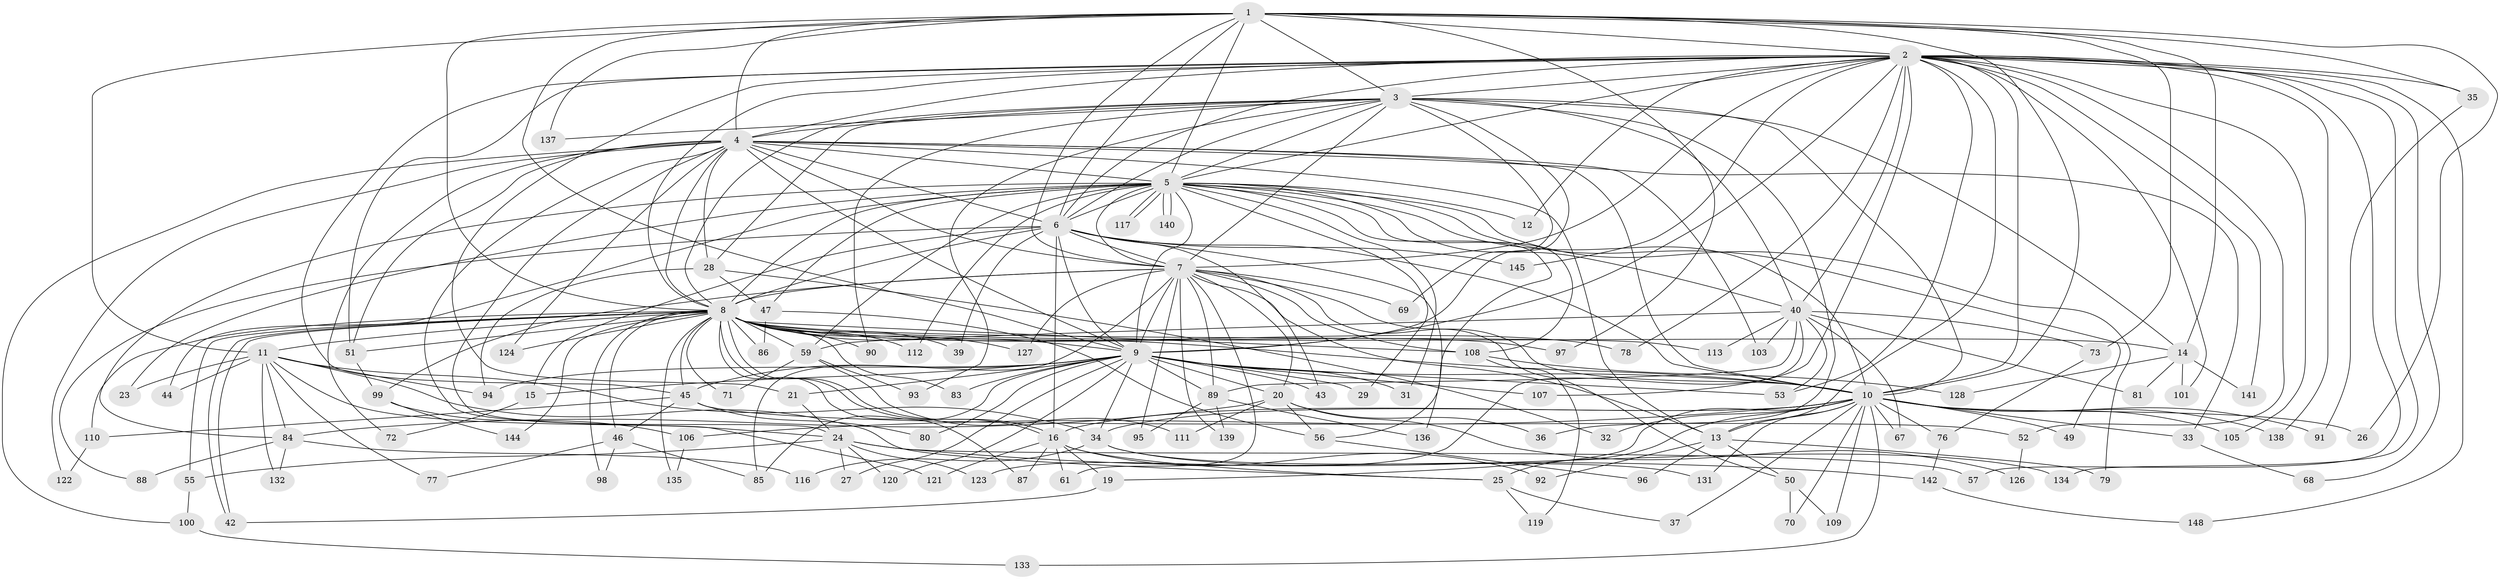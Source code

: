 // Generated by graph-tools (version 1.1) at 2025/23/03/03/25 07:23:42]
// undirected, 119 vertices, 283 edges
graph export_dot {
graph [start="1"]
  node [color=gray90,style=filled];
  1 [super="+60"];
  2 [super="+30"];
  3 [super="+38"];
  4 [super="+54"];
  5 [super="+125"];
  6 [super="+64"];
  7 [super="+17"];
  8 [super="+18"];
  9 [super="+22"];
  10 [super="+118"];
  11 [super="+65"];
  12 [super="+63"];
  13 [super="+58"];
  14 [super="+41"];
  15;
  16 [super="+75"];
  19;
  20 [super="+82"];
  21;
  23;
  24 [super="+48"];
  25;
  26;
  27;
  28;
  29;
  31;
  32;
  33;
  34 [super="+102"];
  35;
  36;
  37;
  39;
  40 [super="+62"];
  42 [super="+143"];
  43;
  44;
  45 [super="+115"];
  46;
  47;
  49;
  50;
  51 [super="+66"];
  52 [super="+74"];
  53 [super="+146"];
  55;
  56;
  57;
  59 [super="+104"];
  61;
  67;
  68;
  69;
  70;
  71;
  72;
  73;
  76;
  77;
  78;
  79;
  80;
  81;
  83;
  84 [super="+114"];
  85 [super="+130"];
  86;
  87;
  88;
  89 [super="+129"];
  90;
  91;
  92;
  93;
  94 [super="+147"];
  95;
  96;
  97;
  98;
  99;
  100;
  101;
  103;
  105;
  106;
  107;
  108;
  109;
  110;
  111;
  112;
  113;
  116;
  117;
  119;
  120;
  121;
  122;
  123;
  124;
  126;
  127;
  128;
  131;
  132;
  133;
  134;
  135;
  136;
  137;
  138;
  139;
  140;
  141;
  142;
  144;
  145;
  148;
  1 -- 2;
  1 -- 3;
  1 -- 4;
  1 -- 5;
  1 -- 6;
  1 -- 7;
  1 -- 8 [weight=2];
  1 -- 9;
  1 -- 10 [weight=2];
  1 -- 11;
  1 -- 14;
  1 -- 26;
  1 -- 35;
  1 -- 73;
  1 -- 97;
  1 -- 137;
  2 -- 3;
  2 -- 4;
  2 -- 5;
  2 -- 6 [weight=2];
  2 -- 7;
  2 -- 8;
  2 -- 9;
  2 -- 10;
  2 -- 12;
  2 -- 21;
  2 -- 35;
  2 -- 40;
  2 -- 51;
  2 -- 52 [weight=2];
  2 -- 53;
  2 -- 57;
  2 -- 68;
  2 -- 78;
  2 -- 101;
  2 -- 105;
  2 -- 107;
  2 -- 134;
  2 -- 138;
  2 -- 141;
  2 -- 145;
  2 -- 148;
  2 -- 45;
  2 -- 13;
  3 -- 4;
  3 -- 5;
  3 -- 6;
  3 -- 7;
  3 -- 8;
  3 -- 9 [weight=2];
  3 -- 10;
  3 -- 14;
  3 -- 28;
  3 -- 36;
  3 -- 40;
  3 -- 137;
  3 -- 69;
  3 -- 90;
  3 -- 93;
  4 -- 5;
  4 -- 6;
  4 -- 7;
  4 -- 8;
  4 -- 9;
  4 -- 10;
  4 -- 24;
  4 -- 28;
  4 -- 33;
  4 -- 51;
  4 -- 72;
  4 -- 100;
  4 -- 103;
  4 -- 121;
  4 -- 122;
  4 -- 124;
  4 -- 13;
  5 -- 6;
  5 -- 7;
  5 -- 8;
  5 -- 9;
  5 -- 10;
  5 -- 12 [weight=2];
  5 -- 23;
  5 -- 29;
  5 -- 31;
  5 -- 44;
  5 -- 47;
  5 -- 49;
  5 -- 56;
  5 -- 79;
  5 -- 112;
  5 -- 117;
  5 -- 117;
  5 -- 140;
  5 -- 140;
  5 -- 108;
  5 -- 40;
  5 -- 84;
  5 -- 59;
  6 -- 7;
  6 -- 8 [weight=2];
  6 -- 9 [weight=2];
  6 -- 10;
  6 -- 15;
  6 -- 39;
  6 -- 43;
  6 -- 88;
  6 -- 136;
  6 -- 145;
  6 -- 16;
  7 -- 8 [weight=2];
  7 -- 9;
  7 -- 10;
  7 -- 13;
  7 -- 20;
  7 -- 50;
  7 -- 61;
  7 -- 69;
  7 -- 89;
  7 -- 95;
  7 -- 99;
  7 -- 108;
  7 -- 127;
  7 -- 139;
  7 -- 85;
  8 -- 9;
  8 -- 10;
  8 -- 11;
  8 -- 16;
  8 -- 16;
  8 -- 39;
  8 -- 42;
  8 -- 42;
  8 -- 45;
  8 -- 46;
  8 -- 55;
  8 -- 59;
  8 -- 71;
  8 -- 78;
  8 -- 83;
  8 -- 86;
  8 -- 87;
  8 -- 90;
  8 -- 108;
  8 -- 110;
  8 -- 112;
  8 -- 113;
  8 -- 124;
  8 -- 127;
  8 -- 135;
  8 -- 144;
  8 -- 97;
  8 -- 98;
  8 -- 14;
  8 -- 51;
  9 -- 10;
  9 -- 15;
  9 -- 20;
  9 -- 21;
  9 -- 27;
  9 -- 29;
  9 -- 31;
  9 -- 34;
  9 -- 53;
  9 -- 80;
  9 -- 83;
  9 -- 85;
  9 -- 89;
  9 -- 120;
  9 -- 107;
  9 -- 43;
  9 -- 45;
  9 -- 94;
  10 -- 13;
  10 -- 19;
  10 -- 25;
  10 -- 26;
  10 -- 32;
  10 -- 33;
  10 -- 37;
  10 -- 49;
  10 -- 67;
  10 -- 70;
  10 -- 76;
  10 -- 91;
  10 -- 105;
  10 -- 106;
  10 -- 109;
  10 -- 131;
  10 -- 133;
  10 -- 138;
  10 -- 16;
  10 -- 34;
  11 -- 23;
  11 -- 34;
  11 -- 44;
  11 -- 77;
  11 -- 84;
  11 -- 94;
  11 -- 132;
  11 -- 24;
  11 -- 25;
  13 -- 50;
  13 -- 79;
  13 -- 92;
  13 -- 96;
  14 -- 81;
  14 -- 101;
  14 -- 128;
  14 -- 141;
  15 -- 72;
  16 -- 19;
  16 -- 25;
  16 -- 61;
  16 -- 92;
  16 -- 121;
  16 -- 87;
  19 -- 42;
  20 -- 36;
  20 -- 84;
  20 -- 111;
  20 -- 126;
  20 -- 56;
  21 -- 24;
  24 -- 27;
  24 -- 57;
  24 -- 120;
  24 -- 142;
  24 -- 123;
  24 -- 55;
  25 -- 37;
  25 -- 119;
  28 -- 32;
  28 -- 47;
  28 -- 94;
  33 -- 68;
  34 -- 131;
  34 -- 116;
  34 -- 134;
  35 -- 91;
  40 -- 59;
  40 -- 67;
  40 -- 73;
  40 -- 123;
  40 -- 81;
  40 -- 113;
  40 -- 103;
  40 -- 53;
  40 -- 89;
  45 -- 46;
  45 -- 52;
  45 -- 80;
  45 -- 110;
  46 -- 77;
  46 -- 85;
  46 -- 98;
  47 -- 56;
  47 -- 86;
  50 -- 70;
  50 -- 109;
  51 -- 99;
  52 -- 126;
  55 -- 100;
  56 -- 96;
  59 -- 71;
  59 -- 93;
  59 -- 111;
  73 -- 76;
  76 -- 142;
  84 -- 88;
  84 -- 116;
  84 -- 132;
  89 -- 95;
  89 -- 136;
  89 -- 139;
  99 -- 106;
  99 -- 144;
  100 -- 133;
  106 -- 135;
  108 -- 119;
  108 -- 128;
  110 -- 122;
  142 -- 148;
}
